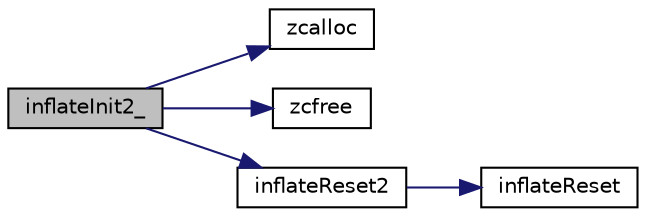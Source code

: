 digraph G
{
  edge [fontname="Helvetica",fontsize="10",labelfontname="Helvetica",labelfontsize="10"];
  node [fontname="Helvetica",fontsize="10",shape=record];
  rankdir="LR";
  Node1 [label="inflateInit2_",height=0.2,width=0.4,color="black", fillcolor="grey75", style="filled" fontcolor="black"];
  Node1 -> Node2 [color="midnightblue",fontsize="10",style="solid",fontname="Helvetica"];
  Node2 [label="zcalloc",height=0.2,width=0.4,color="black", fillcolor="white", style="filled",URL="$zutil_8c.html#a41dc53193e9af4588e7bcbe459f4f834"];
  Node1 -> Node3 [color="midnightblue",fontsize="10",style="solid",fontname="Helvetica"];
  Node3 [label="zcfree",height=0.2,width=0.4,color="black", fillcolor="white", style="filled",URL="$zutil_8c.html#a03a8230ad4ec43e8916fa91aad05bfd3"];
  Node1 -> Node4 [color="midnightblue",fontsize="10",style="solid",fontname="Helvetica"];
  Node4 [label="inflateReset2",height=0.2,width=0.4,color="black", fillcolor="white", style="filled",URL="$inflate_8c.html#af5a145c15cfb580ef24ce3fc4d292a02"];
  Node4 -> Node5 [color="midnightblue",fontsize="10",style="solid",fontname="Helvetica"];
  Node5 [label="inflateReset",height=0.2,width=0.4,color="black", fillcolor="white", style="filled",URL="$inflate_8c.html#adb02c2100f9179f4075b220395b1553c"];
}
